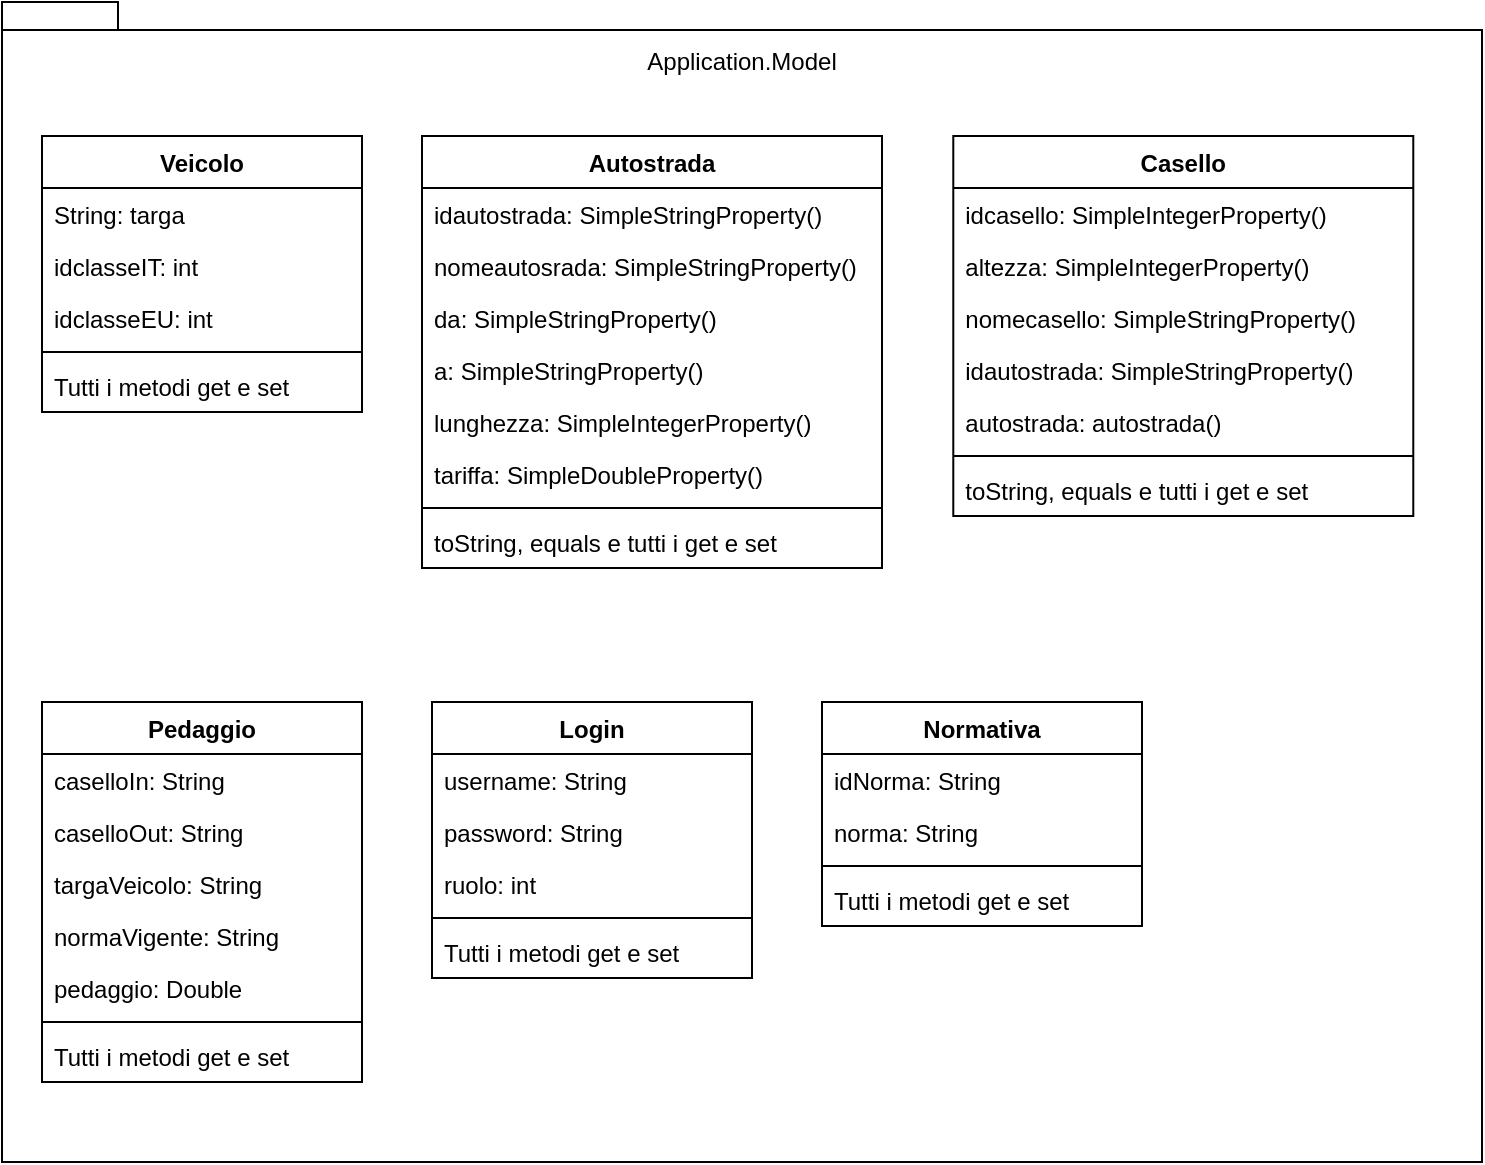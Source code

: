 <mxfile version="11.0.5" type="device"><diagram id="7dvtGzjbngp0CFDmLog4" name="Page-1"><mxGraphModel dx="2536" dy="1100" grid="1" gridSize="10" guides="1" tooltips="1" connect="1" arrows="1" fold="1" page="1" pageScale="1" pageWidth="827" pageHeight="1169" math="0" shadow="0"><root><mxCell id="0"/><mxCell id="1" parent="0"/><mxCell id="u0FF4flgNz_m2kAnVrh7-1" value="" style="shape=folder;fontStyle=1;spacingTop=10;tabWidth=40;tabHeight=14;tabPosition=left;html=1;align=left;" parent="1" vertex="1"><mxGeometry x="60" y="70" width="740" height="580" as="geometry"/></mxCell><mxCell id="u0FF4flgNz_m2kAnVrh7-2" value="Application.Model" style="text;html=1;strokeColor=none;fillColor=none;align=center;verticalAlign=middle;whiteSpace=wrap;rounded=0;" parent="1" vertex="1"><mxGeometry x="410" y="90" width="40" height="20" as="geometry"/></mxCell><mxCell id="u0FF4flgNz_m2kAnVrh7-3" value="Veicolo" style="swimlane;fontStyle=1;align=center;verticalAlign=top;childLayout=stackLayout;horizontal=1;startSize=26;horizontalStack=0;resizeParent=1;resizeParentMax=0;resizeLast=0;collapsible=1;marginBottom=0;" parent="1" vertex="1"><mxGeometry x="80" y="137" width="160" height="138" as="geometry"/></mxCell><mxCell id="WExnYh7BiQMLkc7_DBgw-1" value="String: targa" style="text;strokeColor=none;fillColor=none;align=left;verticalAlign=top;spacingLeft=4;spacingRight=4;overflow=hidden;rotatable=0;points=[[0,0.5],[1,0.5]];portConstraint=eastwest;" vertex="1" parent="u0FF4flgNz_m2kAnVrh7-3"><mxGeometry y="26" width="160" height="26" as="geometry"/></mxCell><mxCell id="u0FF4flgNz_m2kAnVrh7-20" value="idclasseIT: int" style="text;strokeColor=none;fillColor=none;align=left;verticalAlign=top;spacingLeft=4;spacingRight=4;overflow=hidden;rotatable=0;points=[[0,0.5],[1,0.5]];portConstraint=eastwest;" parent="u0FF4flgNz_m2kAnVrh7-3" vertex="1"><mxGeometry y="52" width="160" height="26" as="geometry"/></mxCell><mxCell id="u0FF4flgNz_m2kAnVrh7-21" value="idclasseEU: int" style="text;strokeColor=none;fillColor=none;align=left;verticalAlign=top;spacingLeft=4;spacingRight=4;overflow=hidden;rotatable=0;points=[[0,0.5],[1,0.5]];portConstraint=eastwest;" parent="u0FF4flgNz_m2kAnVrh7-3" vertex="1"><mxGeometry y="78" width="160" height="26" as="geometry"/></mxCell><mxCell id="u0FF4flgNz_m2kAnVrh7-5" value="" style="line;strokeWidth=1;fillColor=none;align=left;verticalAlign=middle;spacingTop=-1;spacingLeft=3;spacingRight=3;rotatable=0;labelPosition=right;points=[];portConstraint=eastwest;" parent="u0FF4flgNz_m2kAnVrh7-3" vertex="1"><mxGeometry y="104" width="160" height="8" as="geometry"/></mxCell><mxCell id="u0FF4flgNz_m2kAnVrh7-6" value="Tutti i metodi get e set" style="text;strokeColor=none;fillColor=none;align=left;verticalAlign=top;spacingLeft=4;spacingRight=4;overflow=hidden;rotatable=0;points=[[0,0.5],[1,0.5]];portConstraint=eastwest;" parent="u0FF4flgNz_m2kAnVrh7-3" vertex="1"><mxGeometry y="112" width="160" height="26" as="geometry"/></mxCell><mxCell id="u0FF4flgNz_m2kAnVrh7-22" value="Autostrada" style="swimlane;fontStyle=1;align=center;verticalAlign=top;childLayout=stackLayout;horizontal=1;startSize=26;horizontalStack=0;resizeParent=1;resizeParentMax=0;resizeLast=0;collapsible=1;marginBottom=0;" parent="1" vertex="1"><mxGeometry x="270" y="137" width="230" height="216" as="geometry"/></mxCell><mxCell id="u0FF4flgNz_m2kAnVrh7-26" value="idautostrada: SimpleStringProperty()" style="text;strokeColor=none;fillColor=none;align=left;verticalAlign=top;spacingLeft=4;spacingRight=4;overflow=hidden;rotatable=0;points=[[0,0.5],[1,0.5]];portConstraint=eastwest;" parent="u0FF4flgNz_m2kAnVrh7-22" vertex="1"><mxGeometry y="26" width="230" height="26" as="geometry"/></mxCell><mxCell id="u0FF4flgNz_m2kAnVrh7-31" value="nomeautosrada: SimpleStringProperty()" style="text;strokeColor=none;fillColor=none;align=left;verticalAlign=top;spacingLeft=4;spacingRight=4;overflow=hidden;rotatable=0;points=[[0,0.5],[1,0.5]];portConstraint=eastwest;" parent="u0FF4flgNz_m2kAnVrh7-22" vertex="1"><mxGeometry y="52" width="230" height="26" as="geometry"/></mxCell><mxCell id="u0FF4flgNz_m2kAnVrh7-34" value="da: SimpleStringProperty()" style="text;strokeColor=none;fillColor=none;align=left;verticalAlign=top;spacingLeft=4;spacingRight=4;overflow=hidden;rotatable=0;points=[[0,0.5],[1,0.5]];portConstraint=eastwest;" parent="u0FF4flgNz_m2kAnVrh7-22" vertex="1"><mxGeometry y="78" width="230" height="26" as="geometry"/></mxCell><mxCell id="u0FF4flgNz_m2kAnVrh7-33" value="a: SimpleStringProperty()" style="text;strokeColor=none;fillColor=none;align=left;verticalAlign=top;spacingLeft=4;spacingRight=4;overflow=hidden;rotatable=0;points=[[0,0.5],[1,0.5]];portConstraint=eastwest;" parent="u0FF4flgNz_m2kAnVrh7-22" vertex="1"><mxGeometry y="104" width="230" height="26" as="geometry"/></mxCell><mxCell id="u0FF4flgNz_m2kAnVrh7-32" value="lunghezza: SimpleIntegerProperty()" style="text;strokeColor=none;fillColor=none;align=left;verticalAlign=top;spacingLeft=4;spacingRight=4;overflow=hidden;rotatable=0;points=[[0,0.5],[1,0.5]];portConstraint=eastwest;" parent="u0FF4flgNz_m2kAnVrh7-22" vertex="1"><mxGeometry y="130" width="230" height="26" as="geometry"/></mxCell><mxCell id="u0FF4flgNz_m2kAnVrh7-23" value="tariffa: SimpleDoubleProperty()" style="text;strokeColor=none;fillColor=none;align=left;verticalAlign=top;spacingLeft=4;spacingRight=4;overflow=hidden;rotatable=0;points=[[0,0.5],[1,0.5]];portConstraint=eastwest;" parent="u0FF4flgNz_m2kAnVrh7-22" vertex="1"><mxGeometry y="156" width="230" height="26" as="geometry"/></mxCell><mxCell id="u0FF4flgNz_m2kAnVrh7-24" value="" style="line;strokeWidth=1;fillColor=none;align=left;verticalAlign=middle;spacingTop=-1;spacingLeft=3;spacingRight=3;rotatable=0;labelPosition=right;points=[];portConstraint=eastwest;" parent="u0FF4flgNz_m2kAnVrh7-22" vertex="1"><mxGeometry y="182" width="230" height="8" as="geometry"/></mxCell><mxCell id="u0FF4flgNz_m2kAnVrh7-25" value="toString, equals e tutti i get e set" style="text;strokeColor=none;fillColor=none;align=left;verticalAlign=top;spacingLeft=4;spacingRight=4;overflow=hidden;rotatable=0;points=[[0,0.5],[1,0.5]];portConstraint=eastwest;" parent="u0FF4flgNz_m2kAnVrh7-22" vertex="1"><mxGeometry y="190" width="230" height="26" as="geometry"/></mxCell><mxCell id="u0FF4flgNz_m2kAnVrh7-35" value="Normativa" style="swimlane;fontStyle=1;align=center;verticalAlign=top;childLayout=stackLayout;horizontal=1;startSize=26;horizontalStack=0;resizeParent=1;resizeParentMax=0;resizeLast=0;collapsible=1;marginBottom=0;" parent="1" vertex="1"><mxGeometry x="470" y="420" width="160" height="112" as="geometry"/></mxCell><mxCell id="u0FF4flgNz_m2kAnVrh7-36" value="idNorma: String" style="text;strokeColor=none;fillColor=none;align=left;verticalAlign=top;spacingLeft=4;spacingRight=4;overflow=hidden;rotatable=0;points=[[0,0.5],[1,0.5]];portConstraint=eastwest;" parent="u0FF4flgNz_m2kAnVrh7-35" vertex="1"><mxGeometry y="26" width="160" height="26" as="geometry"/></mxCell><mxCell id="u0FF4flgNz_m2kAnVrh7-38" value="norma: String" style="text;strokeColor=none;fillColor=none;align=left;verticalAlign=top;spacingLeft=4;spacingRight=4;overflow=hidden;rotatable=0;points=[[0,0.5],[1,0.5]];portConstraint=eastwest;" parent="u0FF4flgNz_m2kAnVrh7-35" vertex="1"><mxGeometry y="52" width="160" height="26" as="geometry"/></mxCell><mxCell id="u0FF4flgNz_m2kAnVrh7-42" value="" style="line;strokeWidth=1;fillColor=none;align=left;verticalAlign=middle;spacingTop=-1;spacingLeft=3;spacingRight=3;rotatable=0;labelPosition=right;points=[];portConstraint=eastwest;" parent="u0FF4flgNz_m2kAnVrh7-35" vertex="1"><mxGeometry y="78" width="160" height="8" as="geometry"/></mxCell><mxCell id="u0FF4flgNz_m2kAnVrh7-43" value="Tutti i metodi get e set" style="text;strokeColor=none;fillColor=none;align=left;verticalAlign=top;spacingLeft=4;spacingRight=4;overflow=hidden;rotatable=0;points=[[0,0.5],[1,0.5]];portConstraint=eastwest;" parent="u0FF4flgNz_m2kAnVrh7-35" vertex="1"><mxGeometry y="86" width="160" height="26" as="geometry"/></mxCell><mxCell id="u0FF4flgNz_m2kAnVrh7-44" value="Login" style="swimlane;fontStyle=1;align=center;verticalAlign=top;childLayout=stackLayout;horizontal=1;startSize=26;horizontalStack=0;resizeParent=1;resizeParentMax=0;resizeLast=0;collapsible=1;marginBottom=0;" parent="1" vertex="1"><mxGeometry x="275" y="420" width="160" height="138" as="geometry"/></mxCell><mxCell id="u0FF4flgNz_m2kAnVrh7-45" value="username: String" style="text;strokeColor=none;fillColor=none;align=left;verticalAlign=top;spacingLeft=4;spacingRight=4;overflow=hidden;rotatable=0;points=[[0,0.5],[1,0.5]];portConstraint=eastwest;" parent="u0FF4flgNz_m2kAnVrh7-44" vertex="1"><mxGeometry y="26" width="160" height="26" as="geometry"/></mxCell><mxCell id="u0FF4flgNz_m2kAnVrh7-46" value="password: String" style="text;strokeColor=none;fillColor=none;align=left;verticalAlign=top;spacingLeft=4;spacingRight=4;overflow=hidden;rotatable=0;points=[[0,0.5],[1,0.5]];portConstraint=eastwest;" parent="u0FF4flgNz_m2kAnVrh7-44" vertex="1"><mxGeometry y="52" width="160" height="26" as="geometry"/></mxCell><mxCell id="u0FF4flgNz_m2kAnVrh7-47" value="ruolo: int" style="text;strokeColor=none;fillColor=none;align=left;verticalAlign=top;spacingLeft=4;spacingRight=4;overflow=hidden;rotatable=0;points=[[0,0.5],[1,0.5]];portConstraint=eastwest;" parent="u0FF4flgNz_m2kAnVrh7-44" vertex="1"><mxGeometry y="78" width="160" height="26" as="geometry"/></mxCell><mxCell id="u0FF4flgNz_m2kAnVrh7-51" value="" style="line;strokeWidth=1;fillColor=none;align=left;verticalAlign=middle;spacingTop=-1;spacingLeft=3;spacingRight=3;rotatable=0;labelPosition=right;points=[];portConstraint=eastwest;" parent="u0FF4flgNz_m2kAnVrh7-44" vertex="1"><mxGeometry y="104" width="160" height="8" as="geometry"/></mxCell><mxCell id="u0FF4flgNz_m2kAnVrh7-52" value="Tutti i metodi get e set" style="text;strokeColor=none;fillColor=none;align=left;verticalAlign=top;spacingLeft=4;spacingRight=4;overflow=hidden;rotatable=0;points=[[0,0.5],[1,0.5]];portConstraint=eastwest;" parent="u0FF4flgNz_m2kAnVrh7-44" vertex="1"><mxGeometry y="112" width="160" height="26" as="geometry"/></mxCell><mxCell id="u0FF4flgNz_m2kAnVrh7-53" value="Pedaggio" style="swimlane;fontStyle=1;align=center;verticalAlign=top;childLayout=stackLayout;horizontal=1;startSize=26;horizontalStack=0;resizeParent=1;resizeParentMax=0;resizeLast=0;collapsible=1;marginBottom=0;" parent="1" vertex="1"><mxGeometry x="80" y="420" width="160" height="190" as="geometry"/></mxCell><mxCell id="u0FF4flgNz_m2kAnVrh7-54" value="caselloIn: String" style="text;strokeColor=none;fillColor=none;align=left;verticalAlign=top;spacingLeft=4;spacingRight=4;overflow=hidden;rotatable=0;points=[[0,0.5],[1,0.5]];portConstraint=eastwest;" parent="u0FF4flgNz_m2kAnVrh7-53" vertex="1"><mxGeometry y="26" width="160" height="26" as="geometry"/></mxCell><mxCell id="u0FF4flgNz_m2kAnVrh7-55" value="caselloOut: String" style="text;strokeColor=none;fillColor=none;align=left;verticalAlign=top;spacingLeft=4;spacingRight=4;overflow=hidden;rotatable=0;points=[[0,0.5],[1,0.5]];portConstraint=eastwest;" parent="u0FF4flgNz_m2kAnVrh7-53" vertex="1"><mxGeometry y="52" width="160" height="26" as="geometry"/></mxCell><mxCell id="u0FF4flgNz_m2kAnVrh7-56" value="targaVeicolo: String" style="text;strokeColor=none;fillColor=none;align=left;verticalAlign=top;spacingLeft=4;spacingRight=4;overflow=hidden;rotatable=0;points=[[0,0.5],[1,0.5]];portConstraint=eastwest;" parent="u0FF4flgNz_m2kAnVrh7-53" vertex="1"><mxGeometry y="78" width="160" height="26" as="geometry"/></mxCell><mxCell id="u0FF4flgNz_m2kAnVrh7-57" value="normaVigente: String" style="text;strokeColor=none;fillColor=none;align=left;verticalAlign=top;spacingLeft=4;spacingRight=4;overflow=hidden;rotatable=0;points=[[0,0.5],[1,0.5]];portConstraint=eastwest;" parent="u0FF4flgNz_m2kAnVrh7-53" vertex="1"><mxGeometry y="104" width="160" height="26" as="geometry"/></mxCell><mxCell id="u0FF4flgNz_m2kAnVrh7-58" value="pedaggio: Double" style="text;strokeColor=none;fillColor=none;align=left;verticalAlign=top;spacingLeft=4;spacingRight=4;overflow=hidden;rotatable=0;points=[[0,0.5],[1,0.5]];portConstraint=eastwest;" parent="u0FF4flgNz_m2kAnVrh7-53" vertex="1"><mxGeometry y="130" width="160" height="26" as="geometry"/></mxCell><mxCell id="u0FF4flgNz_m2kAnVrh7-60" value="" style="line;strokeWidth=1;fillColor=none;align=left;verticalAlign=middle;spacingTop=-1;spacingLeft=3;spacingRight=3;rotatable=0;labelPosition=right;points=[];portConstraint=eastwest;" parent="u0FF4flgNz_m2kAnVrh7-53" vertex="1"><mxGeometry y="156" width="160" height="8" as="geometry"/></mxCell><mxCell id="u0FF4flgNz_m2kAnVrh7-61" value="Tutti i metodi get e set" style="text;strokeColor=none;fillColor=none;align=left;verticalAlign=top;spacingLeft=4;spacingRight=4;overflow=hidden;rotatable=0;points=[[0,0.5],[1,0.5]];portConstraint=eastwest;" parent="u0FF4flgNz_m2kAnVrh7-53" vertex="1"><mxGeometry y="164" width="160" height="26" as="geometry"/></mxCell><mxCell id="u0FF4flgNz_m2kAnVrh7-63" value="Casello" style="swimlane;fontStyle=1;align=center;verticalAlign=top;childLayout=stackLayout;horizontal=1;startSize=26;horizontalStack=0;resizeParent=1;resizeParentMax=0;resizeLast=0;collapsible=1;marginBottom=0;" parent="1" vertex="1"><mxGeometry x="535.647" y="137" width="230" height="190" as="geometry"/></mxCell><mxCell id="u0FF4flgNz_m2kAnVrh7-64" value="idcasello: SimpleIntegerProperty()" style="text;strokeColor=none;fillColor=none;align=left;verticalAlign=top;spacingLeft=4;spacingRight=4;overflow=hidden;rotatable=0;points=[[0,0.5],[1,0.5]];portConstraint=eastwest;" parent="u0FF4flgNz_m2kAnVrh7-63" vertex="1"><mxGeometry y="26" width="230" height="26" as="geometry"/></mxCell><mxCell id="u0FF4flgNz_m2kAnVrh7-65" value="altezza: SimpleIntegerProperty()" style="text;strokeColor=none;fillColor=none;align=left;verticalAlign=top;spacingLeft=4;spacingRight=4;overflow=hidden;rotatable=0;points=[[0,0.5],[1,0.5]];portConstraint=eastwest;" parent="u0FF4flgNz_m2kAnVrh7-63" vertex="1"><mxGeometry y="52" width="230" height="26" as="geometry"/></mxCell><mxCell id="u0FF4flgNz_m2kAnVrh7-66" value="nomecasello: SimpleStringProperty()" style="text;strokeColor=none;fillColor=none;align=left;verticalAlign=top;spacingLeft=4;spacingRight=4;overflow=hidden;rotatable=0;points=[[0,0.5],[1,0.5]];portConstraint=eastwest;" parent="u0FF4flgNz_m2kAnVrh7-63" vertex="1"><mxGeometry y="78" width="230" height="26" as="geometry"/></mxCell><mxCell id="u0FF4flgNz_m2kAnVrh7-67" value="idautostrada: SimpleStringProperty()" style="text;strokeColor=none;fillColor=none;align=left;verticalAlign=top;spacingLeft=4;spacingRight=4;overflow=hidden;rotatable=0;points=[[0,0.5],[1,0.5]];portConstraint=eastwest;" parent="u0FF4flgNz_m2kAnVrh7-63" vertex="1"><mxGeometry y="104" width="230" height="26" as="geometry"/></mxCell><mxCell id="u0FF4flgNz_m2kAnVrh7-68" value="autostrada: autostrada()" style="text;strokeColor=none;fillColor=none;align=left;verticalAlign=top;spacingLeft=4;spacingRight=4;overflow=hidden;rotatable=0;points=[[0,0.5],[1,0.5]];portConstraint=eastwest;" parent="u0FF4flgNz_m2kAnVrh7-63" vertex="1"><mxGeometry y="130" width="230" height="26" as="geometry"/></mxCell><mxCell id="u0FF4flgNz_m2kAnVrh7-70" value="" style="line;strokeWidth=1;fillColor=none;align=left;verticalAlign=middle;spacingTop=-1;spacingLeft=3;spacingRight=3;rotatable=0;labelPosition=right;points=[];portConstraint=eastwest;" parent="u0FF4flgNz_m2kAnVrh7-63" vertex="1"><mxGeometry y="156" width="230" height="8" as="geometry"/></mxCell><mxCell id="u0FF4flgNz_m2kAnVrh7-71" value="toString, equals e tutti i get e set" style="text;strokeColor=none;fillColor=none;align=left;verticalAlign=top;spacingLeft=4;spacingRight=4;overflow=hidden;rotatable=0;points=[[0,0.5],[1,0.5]];portConstraint=eastwest;" parent="u0FF4flgNz_m2kAnVrh7-63" vertex="1"><mxGeometry y="164" width="230" height="26" as="geometry"/></mxCell></root></mxGraphModel></diagram></mxfile>